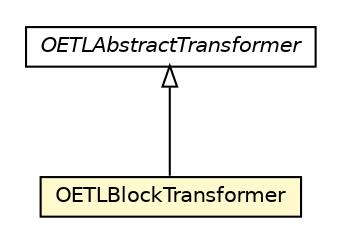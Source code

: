 #!/usr/local/bin/dot
#
# Class diagram 
# Generated by UMLGraph version R5_6-24-gf6e263 (http://www.umlgraph.org/)
#

digraph G {
	edge [fontname="Helvetica",fontsize=10,labelfontname="Helvetica",labelfontsize=10];
	node [fontname="Helvetica",fontsize=10,shape=plaintext];
	nodesep=0.25;
	ranksep=0.5;
	// com.orientechnologies.orient.etl.transformer.OETLBlockTransformer
	c3036296 [label=<<table title="com.orientechnologies.orient.etl.transformer.OETLBlockTransformer" border="0" cellborder="1" cellspacing="0" cellpadding="2" port="p" bgcolor="lemonChiffon" href="./OETLBlockTransformer.html">
		<tr><td><table border="0" cellspacing="0" cellpadding="1">
<tr><td align="center" balign="center"> OETLBlockTransformer </td></tr>
		</table></td></tr>
		</table>>, URL="./OETLBlockTransformer.html", fontname="Helvetica", fontcolor="black", fontsize=10.0];
	// com.orientechnologies.orient.etl.transformer.OETLAbstractTransformer
	c3036297 [label=<<table title="com.orientechnologies.orient.etl.transformer.OETLAbstractTransformer" border="0" cellborder="1" cellspacing="0" cellpadding="2" port="p" href="./OETLAbstractTransformer.html">
		<tr><td><table border="0" cellspacing="0" cellpadding="1">
<tr><td align="center" balign="center"><font face="Helvetica-Oblique"> OETLAbstractTransformer </font></td></tr>
		</table></td></tr>
		</table>>, URL="./OETLAbstractTransformer.html", fontname="Helvetica", fontcolor="black", fontsize=10.0];
	//com.orientechnologies.orient.etl.transformer.OETLBlockTransformer extends com.orientechnologies.orient.etl.transformer.OETLAbstractTransformer
	c3036297:p -> c3036296:p [dir=back,arrowtail=empty];
}

